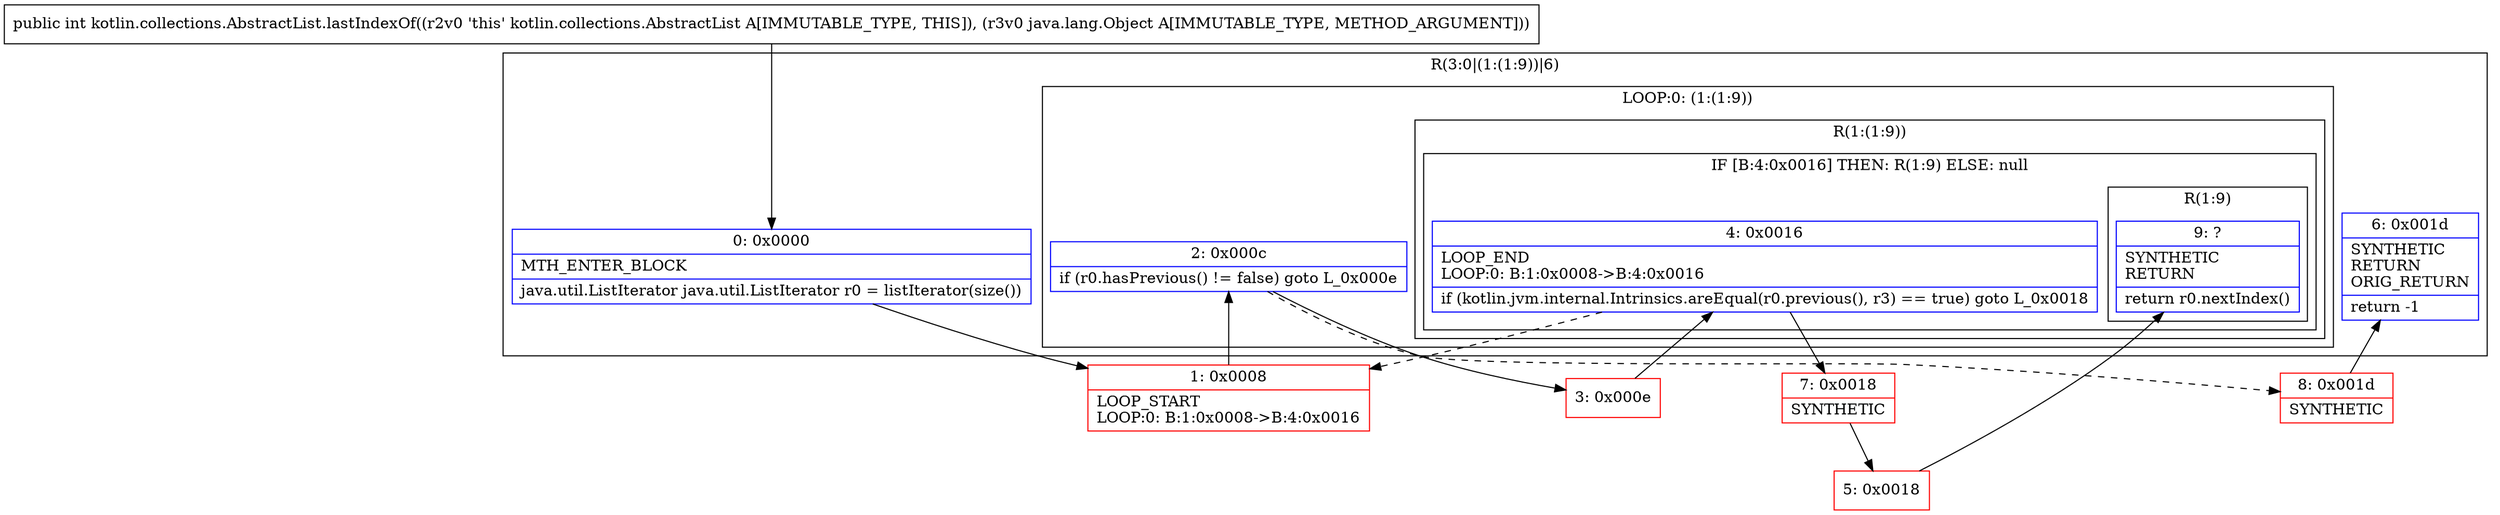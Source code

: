 digraph "CFG forkotlin.collections.AbstractList.lastIndexOf(Ljava\/lang\/Object;)I" {
subgraph cluster_Region_389173538 {
label = "R(3:0|(1:(1:9))|6)";
node [shape=record,color=blue];
Node_0 [shape=record,label="{0\:\ 0x0000|MTH_ENTER_BLOCK\l|java.util.ListIterator java.util.ListIterator r0 = listIterator(size())\l}"];
subgraph cluster_LoopRegion_1308738084 {
label = "LOOP:0: (1:(1:9))";
node [shape=record,color=blue];
Node_2 [shape=record,label="{2\:\ 0x000c|if (r0.hasPrevious() != false) goto L_0x000e\l}"];
subgraph cluster_Region_883366102 {
label = "R(1:(1:9))";
node [shape=record,color=blue];
subgraph cluster_IfRegion_324096873 {
label = "IF [B:4:0x0016] THEN: R(1:9) ELSE: null";
node [shape=record,color=blue];
Node_4 [shape=record,label="{4\:\ 0x0016|LOOP_END\lLOOP:0: B:1:0x0008\-\>B:4:0x0016\l|if (kotlin.jvm.internal.Intrinsics.areEqual(r0.previous(), r3) == true) goto L_0x0018\l}"];
subgraph cluster_Region_1406007149 {
label = "R(1:9)";
node [shape=record,color=blue];
Node_9 [shape=record,label="{9\:\ ?|SYNTHETIC\lRETURN\l|return r0.nextIndex()\l}"];
}
}
}
}
Node_6 [shape=record,label="{6\:\ 0x001d|SYNTHETIC\lRETURN\lORIG_RETURN\l|return \-1\l}"];
}
Node_1 [shape=record,color=red,label="{1\:\ 0x0008|LOOP_START\lLOOP:0: B:1:0x0008\-\>B:4:0x0016\l}"];
Node_3 [shape=record,color=red,label="{3\:\ 0x000e}"];
Node_5 [shape=record,color=red,label="{5\:\ 0x0018}"];
Node_7 [shape=record,color=red,label="{7\:\ 0x0018|SYNTHETIC\l}"];
Node_8 [shape=record,color=red,label="{8\:\ 0x001d|SYNTHETIC\l}"];
MethodNode[shape=record,label="{public int kotlin.collections.AbstractList.lastIndexOf((r2v0 'this' kotlin.collections.AbstractList A[IMMUTABLE_TYPE, THIS]), (r3v0 java.lang.Object A[IMMUTABLE_TYPE, METHOD_ARGUMENT])) }"];
MethodNode -> Node_0;
Node_0 -> Node_1;
Node_2 -> Node_3;
Node_2 -> Node_8[style=dashed];
Node_4 -> Node_1[style=dashed];
Node_4 -> Node_7;
Node_1 -> Node_2;
Node_3 -> Node_4;
Node_5 -> Node_9;
Node_7 -> Node_5;
Node_8 -> Node_6;
}

